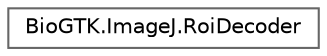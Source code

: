 digraph "Graphical Class Hierarchy"
{
 // LATEX_PDF_SIZE
  bgcolor="transparent";
  edge [fontname=Helvetica,fontsize=10,labelfontname=Helvetica,labelfontsize=10];
  node [fontname=Helvetica,fontsize=10,shape=box,height=0.2,width=0.4];
  rankdir="LR";
  Node0 [id="Node000000",label="BioGTK.ImageJ.RoiDecoder",height=0.2,width=0.4,color="grey40", fillcolor="white", style="filled",URL="$class_bio_g_t_k_1_1_image_j_1_1_roi_decoder.html",tooltip=" "];
}

